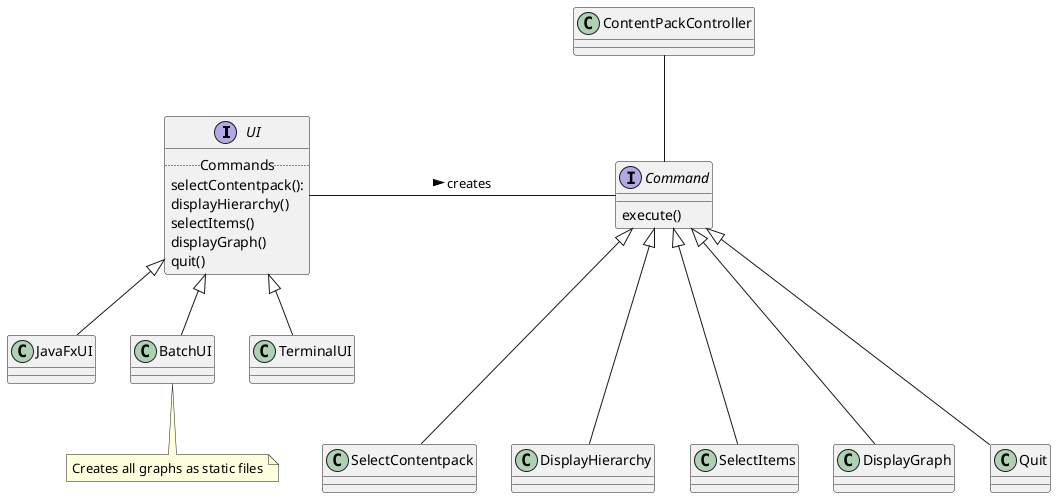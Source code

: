 @startuml
interface UI {
	.. Commands ..
	selectContentpack():
	displayHierarchy()
	selectItems()
	displayGraph()
	quit()
}


UI <|-- JavaFxUI
UI <|-- BatchUI
note bottom: Creates all graphs as static files
UI <|-- TerminalUI

UI - Command : creates >

interface Command {
	execute()
}
Command <|--- SelectContentpack
Command <|--- DisplayHierarchy
Command <|--- SelectItems
Command <|--- DisplayGraph
Command <|--- Quit

ContentPackController -- Command

@enduml